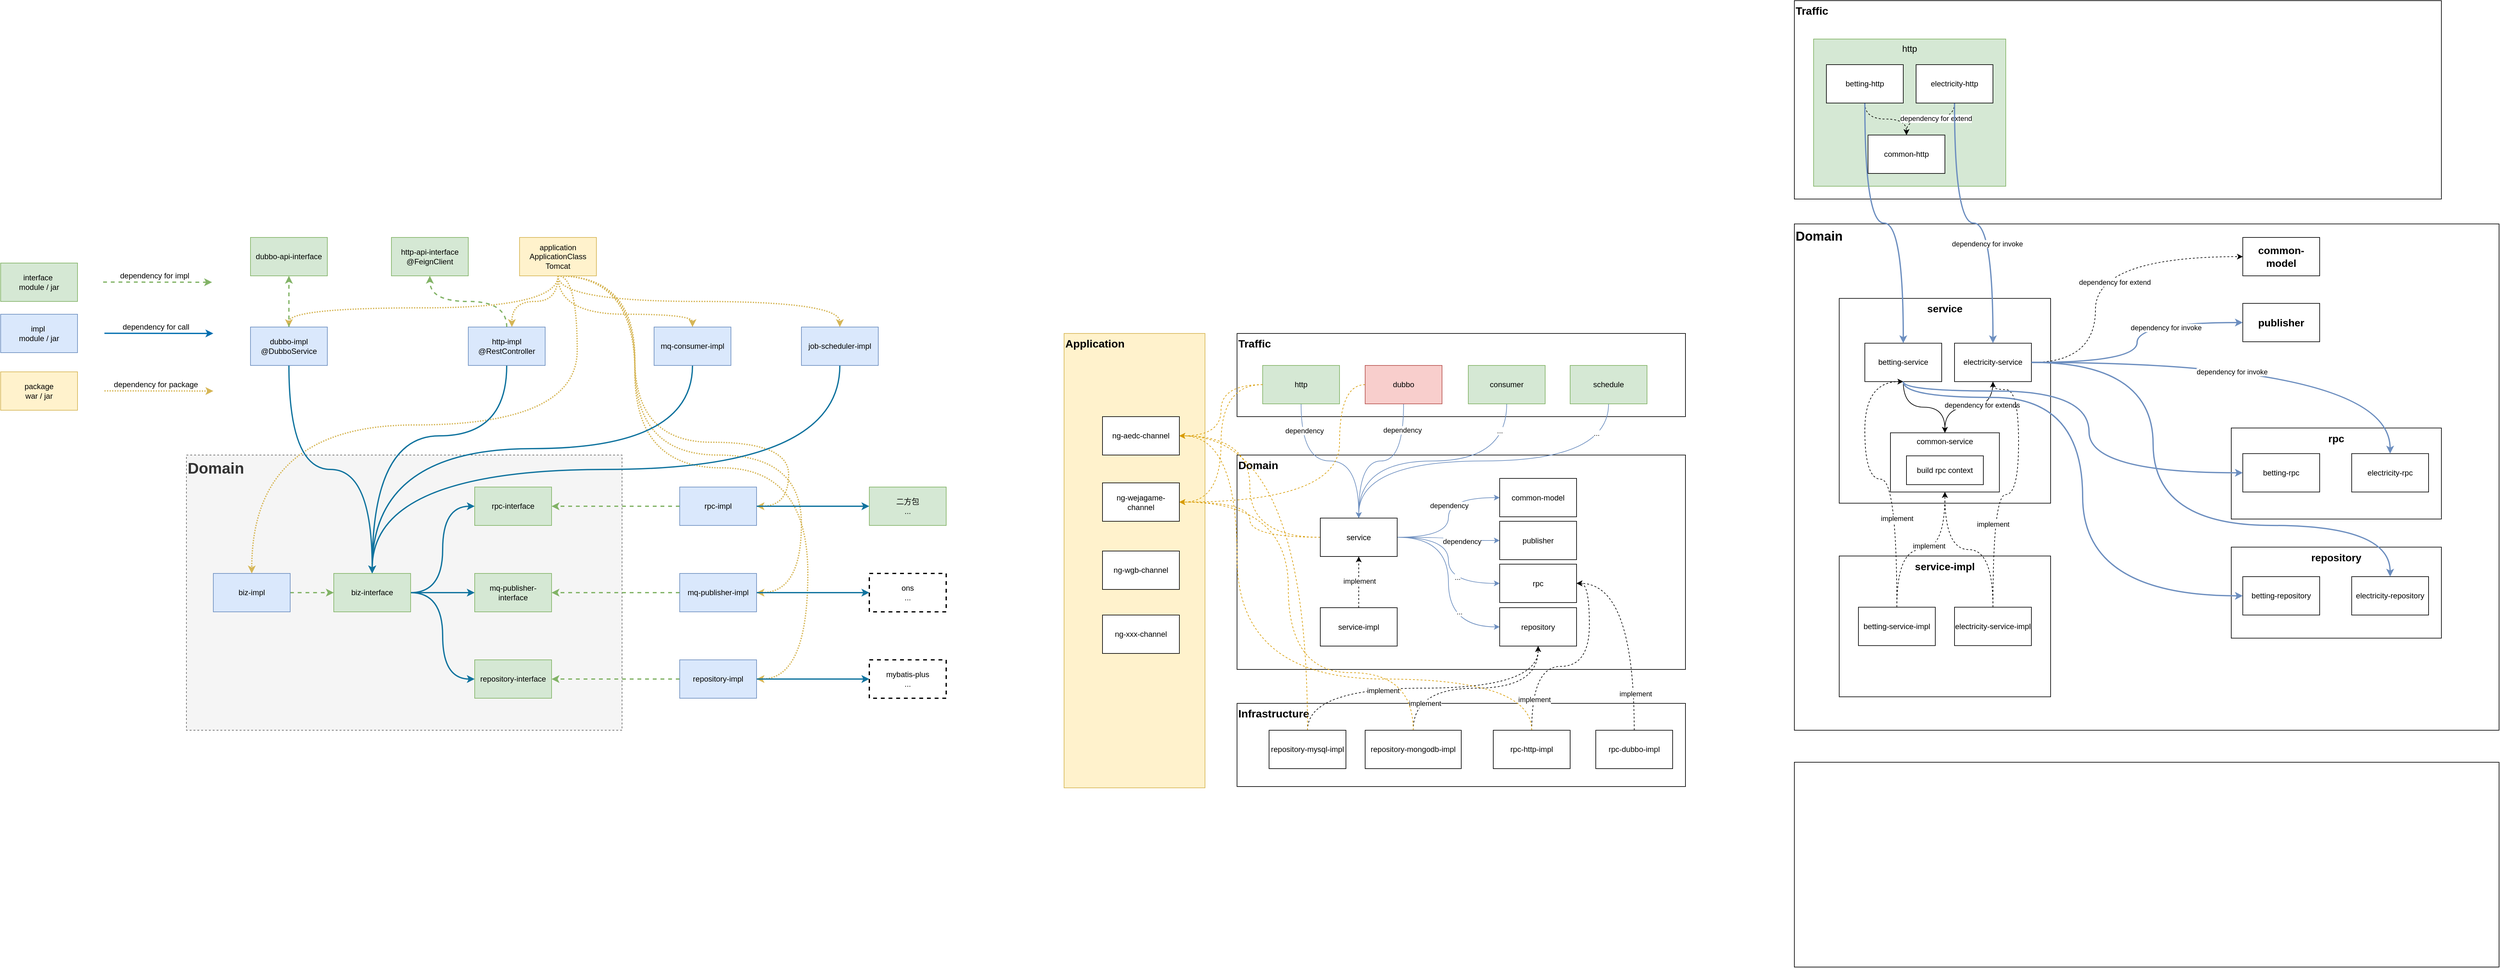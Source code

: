 <mxfile version="21.6.9" type="github">
  <diagram id="y8nd4SXiOJbdPAyT8sHm" name="第 1 页">
    <mxGraphModel dx="1306" dy="1999" grid="1" gridSize="10" guides="1" tooltips="1" connect="1" arrows="1" fold="1" page="1" pageScale="1" pageWidth="827" pageHeight="1169" math="0" shadow="0">
      <root>
        <mxCell id="0" />
        <mxCell id="1" parent="0" />
        <mxCell id="ba_UE_2rI5_hPQJ9xum3-1" value="Domain" style="rounded=0;whiteSpace=wrap;html=1;fontStyle=1;align=left;verticalAlign=top;fontSize=20;" vertex="1" parent="1">
          <mxGeometry x="2870" y="188.88" width="1100" height="791.12" as="geometry" />
        </mxCell>
        <mxCell id="dGnXht2ajbpUMMOawQ0t-34" value="Application" style="rounded=0;whiteSpace=wrap;html=1;fontSize=17;fontStyle=1;align=left;verticalAlign=top;fillColor=#fff2cc;strokeColor=#d6b656;" parent="1" vertex="1">
          <mxGeometry x="1730" y="360" width="220" height="710" as="geometry" />
        </mxCell>
        <mxCell id="68mi13O_anb0eEHPfkuq-36" value="Domain" style="rounded=0;whiteSpace=wrap;html=1;fillColor=#f5f5f5;fontColor=#333333;strokeColor=#666666;verticalAlign=top;align=left;fontStyle=1;fontSize=24;dashed=1;" parent="1" vertex="1">
          <mxGeometry x="360" y="550" width="680" height="430" as="geometry" />
        </mxCell>
        <mxCell id="68mi13O_anb0eEHPfkuq-4" style="edgeStyle=orthogonalEdgeStyle;rounded=0;orthogonalLoop=1;jettySize=auto;html=1;entryX=0.5;entryY=0;entryDx=0;entryDy=0;exitX=0.5;exitY=1;exitDx=0;exitDy=0;curved=1;fillColor=#fff2cc;strokeColor=#d6b656;strokeWidth=2;dashed=1;dashPattern=1 1;" parent="1" source="68mi13O_anb0eEHPfkuq-1" target="68mi13O_anb0eEHPfkuq-2" edge="1">
          <mxGeometry relative="1" as="geometry">
            <Array as="points">
              <mxPoint x="940" y="320" />
              <mxPoint x="520" y="320" />
            </Array>
          </mxGeometry>
        </mxCell>
        <mxCell id="68mi13O_anb0eEHPfkuq-5" style="rounded=0;orthogonalLoop=1;jettySize=auto;html=1;entryX=0.567;entryY=0;entryDx=0;entryDy=0;entryPerimeter=0;exitX=0.5;exitY=1;exitDx=0;exitDy=0;edgeStyle=orthogonalEdgeStyle;curved=1;fillColor=#fff2cc;strokeColor=#d6b656;strokeWidth=2;dashed=1;dashPattern=1 1;" parent="1" source="68mi13O_anb0eEHPfkuq-1" target="68mi13O_anb0eEHPfkuq-3" edge="1">
          <mxGeometry relative="1" as="geometry" />
        </mxCell>
        <mxCell id="68mi13O_anb0eEHPfkuq-10" style="rounded=0;orthogonalLoop=1;jettySize=auto;html=1;exitX=0.5;exitY=1;exitDx=0;exitDy=0;entryX=0.5;entryY=0;entryDx=0;entryDy=0;fillColor=#fff2cc;strokeColor=#d6b656;strokeWidth=2;dashed=1;dashPattern=1 1;edgeStyle=orthogonalEdgeStyle;curved=1;" parent="1" source="68mi13O_anb0eEHPfkuq-1" target="68mi13O_anb0eEHPfkuq-9" edge="1">
          <mxGeometry relative="1" as="geometry">
            <Array as="points">
              <mxPoint x="970" y="270" />
              <mxPoint x="970" y="503" />
              <mxPoint x="462" y="503" />
            </Array>
          </mxGeometry>
        </mxCell>
        <mxCell id="68mi13O_anb0eEHPfkuq-42" style="rounded=0;orthogonalLoop=1;jettySize=auto;html=1;fontSize=12;exitX=0.5;exitY=1;exitDx=0;exitDy=0;entryX=0.5;entryY=0;entryDx=0;entryDy=0;edgeStyle=orthogonalEdgeStyle;curved=1;fillColor=#fff2cc;strokeColor=#d6b656;strokeWidth=2;dashed=1;dashPattern=1 1;" parent="1" source="68mi13O_anb0eEHPfkuq-1" target="68mi13O_anb0eEHPfkuq-41" edge="1">
          <mxGeometry relative="1" as="geometry">
            <mxPoint x="1200" y="300" as="targetPoint" />
            <Array as="points">
              <mxPoint x="940" y="330" />
              <mxPoint x="1150" y="330" />
            </Array>
          </mxGeometry>
        </mxCell>
        <mxCell id="68mi13O_anb0eEHPfkuq-44" style="edgeStyle=orthogonalEdgeStyle;curved=1;rounded=0;orthogonalLoop=1;jettySize=auto;html=1;entryX=1;entryY=0.5;entryDx=0;entryDy=0;fontSize=12;exitX=0.5;exitY=1;exitDx=0;exitDy=0;fillColor=#fff2cc;strokeColor=#d6b656;strokeWidth=2;dashed=1;dashPattern=1 1;" parent="1" source="68mi13O_anb0eEHPfkuq-1" target="68mi13O_anb0eEHPfkuq-27" edge="1">
          <mxGeometry relative="1" as="geometry">
            <Array as="points">
              <mxPoint x="1060" y="530" />
              <mxPoint x="1300" y="530" />
              <mxPoint x="1300" y="630" />
            </Array>
          </mxGeometry>
        </mxCell>
        <mxCell id="68mi13O_anb0eEHPfkuq-45" style="edgeStyle=orthogonalEdgeStyle;curved=1;rounded=0;orthogonalLoop=1;jettySize=auto;html=1;entryX=1;entryY=0.5;entryDx=0;entryDy=0;fontSize=12;exitX=0.5;exitY=1;exitDx=0;exitDy=0;fillColor=#fff2cc;strokeColor=#d6b656;strokeWidth=2;dashed=1;dashPattern=1 1;" parent="1" source="68mi13O_anb0eEHPfkuq-1" target="68mi13O_anb0eEHPfkuq-28" edge="1">
          <mxGeometry relative="1" as="geometry">
            <Array as="points">
              <mxPoint x="1060" y="550" />
              <mxPoint x="1320" y="550" />
              <mxPoint x="1320" y="765" />
            </Array>
          </mxGeometry>
        </mxCell>
        <mxCell id="68mi13O_anb0eEHPfkuq-46" style="edgeStyle=orthogonalEdgeStyle;curved=1;rounded=0;orthogonalLoop=1;jettySize=auto;html=1;entryX=1;entryY=0.5;entryDx=0;entryDy=0;fontSize=12;exitX=0.5;exitY=1;exitDx=0;exitDy=0;fillColor=#fff2cc;strokeColor=#d6b656;strokeWidth=2;dashed=1;dashPattern=1 1;" parent="1" source="68mi13O_anb0eEHPfkuq-1" target="68mi13O_anb0eEHPfkuq-29" edge="1">
          <mxGeometry relative="1" as="geometry">
            <Array as="points">
              <mxPoint x="1060" y="570" />
              <mxPoint x="1330" y="570" />
              <mxPoint x="1330" y="900" />
            </Array>
          </mxGeometry>
        </mxCell>
        <mxCell id="68mi13O_anb0eEHPfkuq-74" style="edgeStyle=orthogonalEdgeStyle;curved=1;rounded=0;orthogonalLoop=1;jettySize=auto;html=1;entryX=0.5;entryY=0;entryDx=0;entryDy=0;strokeWidth=2;fontSize=12;exitX=0.5;exitY=1;exitDx=0;exitDy=0;fillColor=#fff2cc;strokeColor=#d6b656;dashed=1;dashPattern=1 1;" parent="1" source="68mi13O_anb0eEHPfkuq-1" target="68mi13O_anb0eEHPfkuq-61" edge="1">
          <mxGeometry relative="1" as="geometry" />
        </mxCell>
        <mxCell id="68mi13O_anb0eEHPfkuq-1" value="application&lt;br&gt;ApplicationClass&lt;br&gt;Tomcat" style="rounded=0;whiteSpace=wrap;html=1;fillColor=#fff2cc;strokeColor=#d6b656;" parent="1" vertex="1">
          <mxGeometry x="880" y="210" width="120" height="60" as="geometry" />
        </mxCell>
        <mxCell id="68mi13O_anb0eEHPfkuq-12" style="rounded=0;orthogonalLoop=1;jettySize=auto;html=1;entryX=0.5;entryY=0;entryDx=0;entryDy=0;exitX=0.5;exitY=1;exitDx=0;exitDy=0;strokeWidth=2;fillColor=#b1ddf0;strokeColor=#10739e;edgeStyle=orthogonalEdgeStyle;curved=1;" parent="1" source="68mi13O_anb0eEHPfkuq-2" target="68mi13O_anb0eEHPfkuq-8" edge="1">
          <mxGeometry relative="1" as="geometry" />
        </mxCell>
        <mxCell id="68mi13O_anb0eEHPfkuq-37" style="edgeStyle=orthogonalEdgeStyle;rounded=0;orthogonalLoop=1;jettySize=auto;html=1;entryX=0.5;entryY=1;entryDx=0;entryDy=0;fontSize=24;dashed=1;fillColor=#d5e8d4;strokeColor=#82b366;strokeWidth=2;curved=1;" parent="1" source="68mi13O_anb0eEHPfkuq-2" target="68mi13O_anb0eEHPfkuq-16" edge="1">
          <mxGeometry relative="1" as="geometry" />
        </mxCell>
        <mxCell id="68mi13O_anb0eEHPfkuq-2" value="dubbo-impl&lt;br&gt;@DubboService" style="rounded=0;whiteSpace=wrap;html=1;fillColor=#dae8fc;strokeColor=#6c8ebf;" parent="1" vertex="1">
          <mxGeometry x="460" y="350" width="120" height="60" as="geometry" />
        </mxCell>
        <mxCell id="68mi13O_anb0eEHPfkuq-13" style="rounded=0;orthogonalLoop=1;jettySize=auto;html=1;entryX=0.5;entryY=0;entryDx=0;entryDy=0;exitX=0.5;exitY=1;exitDx=0;exitDy=0;strokeWidth=2;fillColor=#b1ddf0;strokeColor=#10739e;edgeStyle=orthogonalEdgeStyle;curved=1;" parent="1" source="68mi13O_anb0eEHPfkuq-3" target="68mi13O_anb0eEHPfkuq-8" edge="1">
          <mxGeometry relative="1" as="geometry">
            <Array as="points">
              <mxPoint x="860" y="520" />
              <mxPoint x="650" y="520" />
            </Array>
          </mxGeometry>
        </mxCell>
        <mxCell id="68mi13O_anb0eEHPfkuq-39" style="edgeStyle=orthogonalEdgeStyle;rounded=0;orthogonalLoop=1;jettySize=auto;html=1;entryX=0.5;entryY=1;entryDx=0;entryDy=0;fontSize=12;dashed=1;fillColor=#d5e8d4;strokeColor=#82b366;strokeWidth=2;curved=1;" parent="1" source="68mi13O_anb0eEHPfkuq-3" target="68mi13O_anb0eEHPfkuq-17" edge="1">
          <mxGeometry relative="1" as="geometry" />
        </mxCell>
        <mxCell id="68mi13O_anb0eEHPfkuq-3" value="http-impl&lt;br&gt;@RestController" style="rounded=0;whiteSpace=wrap;html=1;fillColor=#dae8fc;strokeColor=#6c8ebf;" parent="1" vertex="1">
          <mxGeometry x="800" y="350" width="120" height="60" as="geometry" />
        </mxCell>
        <mxCell id="68mi13O_anb0eEHPfkuq-24" style="edgeStyle=orthogonalEdgeStyle;rounded=0;orthogonalLoop=1;jettySize=auto;html=1;entryX=0;entryY=0.5;entryDx=0;entryDy=0;curved=1;strokeWidth=2;fillColor=#b1ddf0;strokeColor=#10739e;" parent="1" source="68mi13O_anb0eEHPfkuq-8" target="68mi13O_anb0eEHPfkuq-21" edge="1">
          <mxGeometry relative="1" as="geometry" />
        </mxCell>
        <mxCell id="68mi13O_anb0eEHPfkuq-25" style="edgeStyle=orthogonalEdgeStyle;rounded=0;orthogonalLoop=1;jettySize=auto;html=1;entryX=0;entryY=0.5;entryDx=0;entryDy=0;strokeWidth=2;fillColor=#b1ddf0;strokeColor=#10739e;" parent="1" source="68mi13O_anb0eEHPfkuq-8" target="68mi13O_anb0eEHPfkuq-22" edge="1">
          <mxGeometry relative="1" as="geometry" />
        </mxCell>
        <mxCell id="68mi13O_anb0eEHPfkuq-26" style="edgeStyle=orthogonalEdgeStyle;rounded=0;orthogonalLoop=1;jettySize=auto;html=1;entryX=0;entryY=0.5;entryDx=0;entryDy=0;curved=1;exitX=1;exitY=0.5;exitDx=0;exitDy=0;strokeWidth=2;fillColor=#b1ddf0;strokeColor=#10739e;" parent="1" source="68mi13O_anb0eEHPfkuq-8" target="68mi13O_anb0eEHPfkuq-23" edge="1">
          <mxGeometry relative="1" as="geometry" />
        </mxCell>
        <mxCell id="68mi13O_anb0eEHPfkuq-8" value="biz-interface&lt;br&gt;" style="rounded=0;whiteSpace=wrap;html=1;fillColor=#d5e8d4;strokeColor=#82b366;" parent="1" vertex="1">
          <mxGeometry x="590" y="735" width="120" height="60" as="geometry" />
        </mxCell>
        <mxCell id="68mi13O_anb0eEHPfkuq-19" style="rounded=0;orthogonalLoop=1;jettySize=auto;html=1;entryX=0;entryY=0.5;entryDx=0;entryDy=0;exitX=1;exitY=0.5;exitDx=0;exitDy=0;edgeStyle=orthogonalEdgeStyle;curved=1;dashed=1;fillColor=#d5e8d4;strokeColor=#82b366;strokeWidth=2;" parent="1" source="68mi13O_anb0eEHPfkuq-9" target="68mi13O_anb0eEHPfkuq-8" edge="1">
          <mxGeometry relative="1" as="geometry" />
        </mxCell>
        <mxCell id="68mi13O_anb0eEHPfkuq-9" value="biz-impl" style="rounded=0;whiteSpace=wrap;html=1;fillColor=#dae8fc;strokeColor=#6c8ebf;" parent="1" vertex="1">
          <mxGeometry x="402" y="735" width="120" height="60" as="geometry" />
        </mxCell>
        <mxCell id="68mi13O_anb0eEHPfkuq-16" value="dubbo-api-interface" style="rounded=0;whiteSpace=wrap;html=1;fillColor=#d5e8d4;strokeColor=#82b366;" parent="1" vertex="1">
          <mxGeometry x="460" y="210" width="120" height="60" as="geometry" />
        </mxCell>
        <mxCell id="68mi13O_anb0eEHPfkuq-17" value="http-api-interface&lt;br&gt;@FeignClient" style="rounded=0;whiteSpace=wrap;html=1;fillColor=#d5e8d4;strokeColor=#82b366;" parent="1" vertex="1">
          <mxGeometry x="680" y="210" width="120" height="60" as="geometry" />
        </mxCell>
        <mxCell id="68mi13O_anb0eEHPfkuq-21" value="rpc-interface" style="rounded=0;whiteSpace=wrap;html=1;fillColor=#d5e8d4;strokeColor=#82b366;" parent="1" vertex="1">
          <mxGeometry x="810" y="600" width="120" height="60" as="geometry" />
        </mxCell>
        <mxCell id="68mi13O_anb0eEHPfkuq-22" value="mq-publisher-interface" style="rounded=0;whiteSpace=wrap;html=1;fillColor=#d5e8d4;strokeColor=#82b366;" parent="1" vertex="1">
          <mxGeometry x="810" y="735" width="120" height="60" as="geometry" />
        </mxCell>
        <mxCell id="68mi13O_anb0eEHPfkuq-23" value="repository-interface" style="rounded=0;whiteSpace=wrap;html=1;fillColor=#d5e8d4;strokeColor=#82b366;" parent="1" vertex="1">
          <mxGeometry x="810" y="870" width="120" height="60" as="geometry" />
        </mxCell>
        <mxCell id="68mi13O_anb0eEHPfkuq-30" style="edgeStyle=orthogonalEdgeStyle;rounded=0;orthogonalLoop=1;jettySize=auto;html=1;entryX=1;entryY=0.5;entryDx=0;entryDy=0;dashed=1;fillColor=#d5e8d4;strokeColor=#82b366;strokeWidth=2;" parent="1" source="68mi13O_anb0eEHPfkuq-27" target="68mi13O_anb0eEHPfkuq-21" edge="1">
          <mxGeometry relative="1" as="geometry" />
        </mxCell>
        <mxCell id="68mi13O_anb0eEHPfkuq-53" style="edgeStyle=orthogonalEdgeStyle;curved=1;rounded=0;orthogonalLoop=1;jettySize=auto;html=1;entryX=0;entryY=0.5;entryDx=0;entryDy=0;fontSize=12;strokeWidth=2;fillColor=#b1ddf0;strokeColor=#10739e;" parent="1" source="68mi13O_anb0eEHPfkuq-27" target="68mi13O_anb0eEHPfkuq-50" edge="1">
          <mxGeometry relative="1" as="geometry" />
        </mxCell>
        <mxCell id="68mi13O_anb0eEHPfkuq-27" value="rpc-impl" style="rounded=0;whiteSpace=wrap;html=1;fillColor=#dae8fc;strokeColor=#6c8ebf;" parent="1" vertex="1">
          <mxGeometry x="1130" y="600" width="120" height="60" as="geometry" />
        </mxCell>
        <mxCell id="68mi13O_anb0eEHPfkuq-32" style="edgeStyle=orthogonalEdgeStyle;rounded=0;orthogonalLoop=1;jettySize=auto;html=1;entryX=1;entryY=0.5;entryDx=0;entryDy=0;dashed=1;fillColor=#d5e8d4;strokeColor=#82b366;strokeWidth=2;" parent="1" source="68mi13O_anb0eEHPfkuq-28" target="68mi13O_anb0eEHPfkuq-22" edge="1">
          <mxGeometry relative="1" as="geometry" />
        </mxCell>
        <mxCell id="68mi13O_anb0eEHPfkuq-55" style="edgeStyle=orthogonalEdgeStyle;curved=1;rounded=0;orthogonalLoop=1;jettySize=auto;html=1;entryX=0;entryY=0.5;entryDx=0;entryDy=0;fontSize=12;strokeWidth=2;fillColor=#b1ddf0;strokeColor=#10739e;" parent="1" source="68mi13O_anb0eEHPfkuq-28" target="68mi13O_anb0eEHPfkuq-51" edge="1">
          <mxGeometry relative="1" as="geometry" />
        </mxCell>
        <mxCell id="68mi13O_anb0eEHPfkuq-28" value="mq-publisher-impl" style="rounded=0;whiteSpace=wrap;html=1;fillColor=#dae8fc;strokeColor=#6c8ebf;" parent="1" vertex="1">
          <mxGeometry x="1130" y="735" width="120" height="60" as="geometry" />
        </mxCell>
        <mxCell id="68mi13O_anb0eEHPfkuq-34" style="edgeStyle=orthogonalEdgeStyle;rounded=0;orthogonalLoop=1;jettySize=auto;html=1;entryX=1;entryY=0.5;entryDx=0;entryDy=0;dashed=1;fillColor=#d5e8d4;strokeColor=#82b366;strokeWidth=2;" parent="1" source="68mi13O_anb0eEHPfkuq-29" target="68mi13O_anb0eEHPfkuq-23" edge="1">
          <mxGeometry relative="1" as="geometry" />
        </mxCell>
        <mxCell id="68mi13O_anb0eEHPfkuq-75" style="edgeStyle=orthogonalEdgeStyle;curved=1;rounded=0;orthogonalLoop=1;jettySize=auto;html=1;entryX=0;entryY=0.5;entryDx=0;entryDy=0;strokeWidth=2;fontSize=12;fillColor=#b1ddf0;strokeColor=#10739e;" parent="1" source="68mi13O_anb0eEHPfkuq-29" target="68mi13O_anb0eEHPfkuq-52" edge="1">
          <mxGeometry relative="1" as="geometry" />
        </mxCell>
        <mxCell id="68mi13O_anb0eEHPfkuq-29" value="repository-impl" style="rounded=0;whiteSpace=wrap;html=1;fillColor=#dae8fc;strokeColor=#6c8ebf;" parent="1" vertex="1">
          <mxGeometry x="1130" y="870" width="120" height="60" as="geometry" />
        </mxCell>
        <mxCell id="68mi13O_anb0eEHPfkuq-63" style="rounded=0;orthogonalLoop=1;jettySize=auto;html=1;entryX=0.5;entryY=0;entryDx=0;entryDy=0;fontSize=12;exitX=0.5;exitY=1;exitDx=0;exitDy=0;strokeWidth=2;fillColor=#b1ddf0;strokeColor=#10739e;edgeStyle=orthogonalEdgeStyle;curved=1;" parent="1" source="68mi13O_anb0eEHPfkuq-41" target="68mi13O_anb0eEHPfkuq-8" edge="1">
          <mxGeometry relative="1" as="geometry">
            <mxPoint x="1270" y="430" as="sourcePoint" />
            <Array as="points">
              <mxPoint x="1150" y="540" />
              <mxPoint x="650" y="540" />
            </Array>
          </mxGeometry>
        </mxCell>
        <mxCell id="68mi13O_anb0eEHPfkuq-41" value="mq-consumer-impl" style="rounded=0;whiteSpace=wrap;html=1;fontSize=12;fillColor=#dae8fc;strokeColor=#6c8ebf;" parent="1" vertex="1">
          <mxGeometry x="1090" y="350" width="120" height="60" as="geometry" />
        </mxCell>
        <mxCell id="68mi13O_anb0eEHPfkuq-50" value="二方包&lt;br&gt;..." style="rounded=0;whiteSpace=wrap;html=1;fontSize=12;fillColor=#d5e8d4;strokeColor=#82b366;" parent="1" vertex="1">
          <mxGeometry x="1426" y="600" width="120" height="60" as="geometry" />
        </mxCell>
        <mxCell id="68mi13O_anb0eEHPfkuq-51" value="ons&lt;br&gt;..." style="rounded=0;whiteSpace=wrap;html=1;fontSize=12;strokeColor=#000000;dashed=1;strokeWidth=2;" parent="1" vertex="1">
          <mxGeometry x="1426" y="735" width="120" height="60" as="geometry" />
        </mxCell>
        <mxCell id="68mi13O_anb0eEHPfkuq-52" value="mybatis-plus&lt;br&gt;..." style="rounded=0;whiteSpace=wrap;html=1;fontSize=12;dashed=1;strokeColor=#000000;strokeWidth=2;" parent="1" vertex="1">
          <mxGeometry x="1426" y="870" width="120" height="60" as="geometry" />
        </mxCell>
        <mxCell id="68mi13O_anb0eEHPfkuq-58" value="interface&amp;nbsp;&lt;br&gt;module / jar" style="rounded=0;whiteSpace=wrap;html=1;fontSize=12;fillColor=#d5e8d4;strokeColor=#82b366;" parent="1" vertex="1">
          <mxGeometry x="70" y="250" width="120" height="60" as="geometry" />
        </mxCell>
        <mxCell id="68mi13O_anb0eEHPfkuq-59" value="impl&amp;nbsp;&lt;br&gt;module / jar" style="rounded=0;whiteSpace=wrap;html=1;fontSize=12;fillColor=#dae8fc;strokeColor=#6c8ebf;" parent="1" vertex="1">
          <mxGeometry x="70" y="330" width="120" height="60" as="geometry" />
        </mxCell>
        <mxCell id="68mi13O_anb0eEHPfkuq-62" style="rounded=0;orthogonalLoop=1;jettySize=auto;html=1;fontSize=12;exitX=0.5;exitY=1;exitDx=0;exitDy=0;entryX=0.5;entryY=0;entryDx=0;entryDy=0;edgeStyle=orthogonalEdgeStyle;curved=1;strokeWidth=2;fillColor=#b1ddf0;strokeColor=#10739e;" parent="1" source="68mi13O_anb0eEHPfkuq-61" target="68mi13O_anb0eEHPfkuq-8" edge="1">
          <mxGeometry relative="1" as="geometry">
            <mxPoint x="650" y="730" as="targetPoint" />
          </mxGeometry>
        </mxCell>
        <mxCell id="68mi13O_anb0eEHPfkuq-61" value="job-scheduler-impl" style="rounded=0;whiteSpace=wrap;html=1;fontSize=12;fillColor=#dae8fc;strokeColor=#6c8ebf;" parent="1" vertex="1">
          <mxGeometry x="1320" y="350" width="120" height="60" as="geometry" />
        </mxCell>
        <mxCell id="68mi13O_anb0eEHPfkuq-76" value="package&lt;br&gt;war / jar" style="rounded=0;whiteSpace=wrap;html=1;fillColor=#fff2cc;strokeColor=#d6b656;" parent="1" vertex="1">
          <mxGeometry x="70" y="420" width="120" height="60" as="geometry" />
        </mxCell>
        <mxCell id="68mi13O_anb0eEHPfkuq-81" value="" style="endArrow=classic;html=1;rounded=0;dashed=1;strokeWidth=2;fontSize=17;fillColor=#d5e8d4;strokeColor=#82b366;" parent="1" edge="1">
          <mxGeometry width="50" height="50" relative="1" as="geometry">
            <mxPoint x="230" y="279.71" as="sourcePoint" />
            <mxPoint x="400" y="280" as="targetPoint" />
          </mxGeometry>
        </mxCell>
        <mxCell id="68mi13O_anb0eEHPfkuq-82" value="dependency for impl" style="edgeLabel;html=1;align=center;verticalAlign=middle;resizable=0;points=[];fontSize=12;" parent="68mi13O_anb0eEHPfkuq-81" vertex="1" connectable="0">
          <mxGeometry x="0.319" y="2" relative="1" as="geometry">
            <mxPoint x="-32" y="-8" as="offset" />
          </mxGeometry>
        </mxCell>
        <mxCell id="68mi13O_anb0eEHPfkuq-83" value="" style="endArrow=classic;html=1;rounded=0;strokeWidth=2;fontSize=17;fillColor=#1ba1e2;strokeColor=#006EAF;" parent="1" edge="1">
          <mxGeometry width="50" height="50" relative="1" as="geometry">
            <mxPoint x="232" y="359.71" as="sourcePoint" />
            <mxPoint x="402" y="360" as="targetPoint" />
          </mxGeometry>
        </mxCell>
        <mxCell id="68mi13O_anb0eEHPfkuq-84" value="dependency for call" style="edgeLabel;html=1;align=center;verticalAlign=middle;resizable=0;points=[];fontSize=12;" parent="68mi13O_anb0eEHPfkuq-83" vertex="1" connectable="0">
          <mxGeometry x="0.319" y="2" relative="1" as="geometry">
            <mxPoint x="-32" y="-8" as="offset" />
          </mxGeometry>
        </mxCell>
        <mxCell id="68mi13O_anb0eEHPfkuq-85" value="" style="endArrow=classic;html=1;rounded=0;dashed=1;dashPattern=1 1;strokeWidth=2;fontSize=17;fillColor=#fff2cc;strokeColor=#d6b656;" parent="1" edge="1">
          <mxGeometry width="50" height="50" relative="1" as="geometry">
            <mxPoint x="232" y="449.71" as="sourcePoint" />
            <mxPoint x="402" y="450" as="targetPoint" />
          </mxGeometry>
        </mxCell>
        <mxCell id="68mi13O_anb0eEHPfkuq-86" value="dependency for package" style="edgeLabel;html=1;align=center;verticalAlign=middle;resizable=0;points=[];fontSize=12;" parent="68mi13O_anb0eEHPfkuq-85" vertex="1" connectable="0">
          <mxGeometry x="0.319" y="2" relative="1" as="geometry">
            <mxPoint x="-32" y="-8" as="offset" />
          </mxGeometry>
        </mxCell>
        <mxCell id="xN2glCM1e-zBbZoXEVBO-1" value="Traffic" style="rounded=0;whiteSpace=wrap;html=1;verticalAlign=top;align=left;fontStyle=1;fontSize=17;" parent="1" vertex="1">
          <mxGeometry x="2000" y="360" width="700" height="130" as="geometry" />
        </mxCell>
        <mxCell id="xN2glCM1e-zBbZoXEVBO-2" value="Domain" style="rounded=0;whiteSpace=wrap;html=1;fontStyle=1;fontSize=17;verticalAlign=top;align=left;" parent="1" vertex="1">
          <mxGeometry x="2000" y="550" width="700" height="335" as="geometry" />
        </mxCell>
        <mxCell id="xN2glCM1e-zBbZoXEVBO-3" value="Infrastructure" style="rounded=0;whiteSpace=wrap;html=1;fontStyle=1;verticalAlign=top;align=left;fontSize=17;" parent="1" vertex="1">
          <mxGeometry x="2000" y="938" width="700" height="130" as="geometry" />
        </mxCell>
        <mxCell id="dGnXht2ajbpUMMOawQ0t-17" style="edgeStyle=orthogonalEdgeStyle;rounded=0;orthogonalLoop=1;jettySize=auto;html=1;entryX=0.5;entryY=0;entryDx=0;entryDy=0;curved=1;fillColor=#dae8fc;strokeColor=#6c8ebf;" parent="1" source="xN2glCM1e-zBbZoXEVBO-4" target="xN2glCM1e-zBbZoXEVBO-8" edge="1">
          <mxGeometry relative="1" as="geometry" />
        </mxCell>
        <mxCell id="dGnXht2ajbpUMMOawQ0t-24" value="dependency" style="edgeLabel;html=1;align=center;verticalAlign=middle;resizable=0;points=[];" parent="dGnXht2ajbpUMMOawQ0t-17" vertex="1" connectable="0">
          <mxGeometry x="-0.687" y="5" relative="1" as="geometry">
            <mxPoint as="offset" />
          </mxGeometry>
        </mxCell>
        <mxCell id="dGnXht2ajbpUMMOawQ0t-44" style="edgeStyle=orthogonalEdgeStyle;rounded=0;orthogonalLoop=1;jettySize=auto;html=1;entryX=1;entryY=0.5;entryDx=0;entryDy=0;exitX=0;exitY=0.5;exitDx=0;exitDy=0;curved=1;dashed=1;fillColor=#ffe6cc;strokeColor=#d79b00;" parent="1" source="xN2glCM1e-zBbZoXEVBO-4" target="dGnXht2ajbpUMMOawQ0t-36" edge="1">
          <mxGeometry relative="1" as="geometry" />
        </mxCell>
        <mxCell id="xN2glCM1e-zBbZoXEVBO-4" value="http" style="rounded=0;whiteSpace=wrap;html=1;fillColor=#d5e8d4;strokeColor=#82b366;" parent="1" vertex="1">
          <mxGeometry x="2040" y="410" width="120" height="60" as="geometry" />
        </mxCell>
        <mxCell id="dGnXht2ajbpUMMOawQ0t-18" style="edgeStyle=orthogonalEdgeStyle;rounded=0;orthogonalLoop=1;jettySize=auto;html=1;entryX=0.5;entryY=0;entryDx=0;entryDy=0;curved=1;fillColor=#dae8fc;strokeColor=#6c8ebf;" parent="1" source="xN2glCM1e-zBbZoXEVBO-5" target="xN2glCM1e-zBbZoXEVBO-8" edge="1">
          <mxGeometry relative="1" as="geometry" />
        </mxCell>
        <mxCell id="dGnXht2ajbpUMMOawQ0t-25" value="dependency" style="edgeLabel;html=1;align=center;verticalAlign=middle;resizable=0;points=[];" parent="dGnXht2ajbpUMMOawQ0t-18" vertex="1" connectable="0">
          <mxGeometry x="-0.67" y="-2" relative="1" as="geometry">
            <mxPoint as="offset" />
          </mxGeometry>
        </mxCell>
        <mxCell id="dGnXht2ajbpUMMOawQ0t-45" style="edgeStyle=orthogonalEdgeStyle;rounded=0;orthogonalLoop=1;jettySize=auto;html=1;entryX=1;entryY=0.5;entryDx=0;entryDy=0;exitX=0;exitY=0.5;exitDx=0;exitDy=0;dashed=1;fillColor=#ffe6cc;strokeColor=#d79b00;curved=1;" parent="1" source="xN2glCM1e-zBbZoXEVBO-5" target="dGnXht2ajbpUMMOawQ0t-36" edge="1">
          <mxGeometry relative="1" as="geometry">
            <Array as="points">
              <mxPoint x="2160" y="440" />
              <mxPoint x="2160" y="624" />
            </Array>
          </mxGeometry>
        </mxCell>
        <mxCell id="xN2glCM1e-zBbZoXEVBO-5" value="dubbo" style="rounded=0;whiteSpace=wrap;html=1;fillColor=#f8cecc;strokeColor=#b85450;" parent="1" vertex="1">
          <mxGeometry x="2200" y="410" width="120" height="60" as="geometry" />
        </mxCell>
        <mxCell id="dGnXht2ajbpUMMOawQ0t-19" style="edgeStyle=orthogonalEdgeStyle;rounded=0;orthogonalLoop=1;jettySize=auto;html=1;entryX=0.5;entryY=0;entryDx=0;entryDy=0;exitX=0.5;exitY=1;exitDx=0;exitDy=0;curved=1;fillColor=#dae8fc;strokeColor=#6c8ebf;" parent="1" source="xN2glCM1e-zBbZoXEVBO-6" target="xN2glCM1e-zBbZoXEVBO-8" edge="1">
          <mxGeometry relative="1" as="geometry" />
        </mxCell>
        <mxCell id="dGnXht2ajbpUMMOawQ0t-26" value="..." style="edgeLabel;html=1;align=center;verticalAlign=middle;resizable=0;points=[];" parent="dGnXht2ajbpUMMOawQ0t-19" vertex="1" connectable="0">
          <mxGeometry x="-0.809" y="-7" relative="1" as="geometry">
            <mxPoint x="-4" y="3" as="offset" />
          </mxGeometry>
        </mxCell>
        <mxCell id="xN2glCM1e-zBbZoXEVBO-6" value="consumer" style="rounded=0;whiteSpace=wrap;html=1;fillColor=#d5e8d4;strokeColor=#82b366;" parent="1" vertex="1">
          <mxGeometry x="2361" y="410" width="120" height="60" as="geometry" />
        </mxCell>
        <mxCell id="dGnXht2ajbpUMMOawQ0t-20" style="edgeStyle=orthogonalEdgeStyle;rounded=0;orthogonalLoop=1;jettySize=auto;html=1;entryX=0.5;entryY=0;entryDx=0;entryDy=0;exitX=0.5;exitY=1;exitDx=0;exitDy=0;curved=1;fillColor=#dae8fc;strokeColor=#6c8ebf;" parent="1" source="xN2glCM1e-zBbZoXEVBO-7" target="xN2glCM1e-zBbZoXEVBO-8" edge="1">
          <mxGeometry relative="1" as="geometry" />
        </mxCell>
        <mxCell id="dGnXht2ajbpUMMOawQ0t-27" value="..." style="edgeLabel;html=1;align=center;verticalAlign=middle;resizable=0;points=[];" parent="dGnXht2ajbpUMMOawQ0t-20" vertex="1" connectable="0">
          <mxGeometry x="-0.838" y="-19" relative="1" as="geometry">
            <mxPoint as="offset" />
          </mxGeometry>
        </mxCell>
        <mxCell id="dGnXht2ajbpUMMOawQ0t-40" style="edgeStyle=orthogonalEdgeStyle;rounded=0;orthogonalLoop=1;jettySize=auto;html=1;entryX=1;entryY=0.5;entryDx=0;entryDy=0;exitX=0;exitY=0.5;exitDx=0;exitDy=0;curved=1;dashed=1;fillColor=#ffe6cc;strokeColor=#d79b00;" parent="1" source="xN2glCM1e-zBbZoXEVBO-4" target="dGnXht2ajbpUMMOawQ0t-35" edge="1">
          <mxGeometry relative="1" as="geometry" />
        </mxCell>
        <mxCell id="xN2glCM1e-zBbZoXEVBO-7" value="schedule" style="rounded=0;whiteSpace=wrap;html=1;fillColor=#d5e8d4;strokeColor=#82b366;" parent="1" vertex="1">
          <mxGeometry x="2520" y="410" width="120" height="60" as="geometry" />
        </mxCell>
        <mxCell id="xN2glCM1e-zBbZoXEVBO-10" style="edgeStyle=orthogonalEdgeStyle;rounded=0;orthogonalLoop=1;jettySize=auto;html=1;entryX=0;entryY=0.5;entryDx=0;entryDy=0;curved=1;fillColor=#dae8fc;strokeColor=#6c8ebf;" parent="1" source="xN2glCM1e-zBbZoXEVBO-8" target="xN2glCM1e-zBbZoXEVBO-9" edge="1">
          <mxGeometry relative="1" as="geometry" />
        </mxCell>
        <mxCell id="xN2glCM1e-zBbZoXEVBO-11" value="dependency" style="edgeLabel;html=1;align=center;verticalAlign=middle;resizable=0;points=[];" parent="xN2glCM1e-zBbZoXEVBO-10" vertex="1" connectable="0">
          <mxGeometry x="0.165" y="-1" relative="1" as="geometry">
            <mxPoint as="offset" />
          </mxGeometry>
        </mxCell>
        <mxCell id="dGnXht2ajbpUMMOawQ0t-6" style="edgeStyle=orthogonalEdgeStyle;rounded=0;orthogonalLoop=1;jettySize=auto;html=1;entryX=0;entryY=0.5;entryDx=0;entryDy=0;curved=1;fillColor=#dae8fc;strokeColor=#6c8ebf;" parent="1" source="xN2glCM1e-zBbZoXEVBO-8" target="dGnXht2ajbpUMMOawQ0t-4" edge="1">
          <mxGeometry relative="1" as="geometry" />
        </mxCell>
        <mxCell id="dGnXht2ajbpUMMOawQ0t-21" value="dependency" style="edgeLabel;html=1;align=center;verticalAlign=middle;resizable=0;points=[];" parent="dGnXht2ajbpUMMOawQ0t-6" vertex="1" connectable="0">
          <mxGeometry x="0.285" relative="1" as="geometry">
            <mxPoint y="1" as="offset" />
          </mxGeometry>
        </mxCell>
        <mxCell id="dGnXht2ajbpUMMOawQ0t-7" style="edgeStyle=orthogonalEdgeStyle;rounded=0;orthogonalLoop=1;jettySize=auto;html=1;entryX=0;entryY=0.5;entryDx=0;entryDy=0;curved=1;fillColor=#dae8fc;strokeColor=#6c8ebf;" parent="1" source="xN2glCM1e-zBbZoXEVBO-8" target="dGnXht2ajbpUMMOawQ0t-5" edge="1">
          <mxGeometry relative="1" as="geometry" />
        </mxCell>
        <mxCell id="dGnXht2ajbpUMMOawQ0t-22" value="..." style="edgeLabel;html=1;align=center;verticalAlign=middle;resizable=0;points=[];" parent="dGnXht2ajbpUMMOawQ0t-7" vertex="1" connectable="0">
          <mxGeometry x="0.431" y="11" relative="1" as="geometry">
            <mxPoint y="1" as="offset" />
          </mxGeometry>
        </mxCell>
        <mxCell id="dGnXht2ajbpUMMOawQ0t-9" style="edgeStyle=orthogonalEdgeStyle;rounded=0;orthogonalLoop=1;jettySize=auto;html=1;entryX=0;entryY=0.5;entryDx=0;entryDy=0;curved=1;fillColor=#dae8fc;strokeColor=#6c8ebf;" parent="1" source="xN2glCM1e-zBbZoXEVBO-8" target="dGnXht2ajbpUMMOawQ0t-8" edge="1">
          <mxGeometry relative="1" as="geometry" />
        </mxCell>
        <mxCell id="dGnXht2ajbpUMMOawQ0t-23" value="..." style="edgeLabel;html=1;align=center;verticalAlign=middle;resizable=0;points=[];" parent="dGnXht2ajbpUMMOawQ0t-9" vertex="1" connectable="0">
          <mxGeometry x="0.31" y="17" relative="1" as="geometry">
            <mxPoint as="offset" />
          </mxGeometry>
        </mxCell>
        <mxCell id="dGnXht2ajbpUMMOawQ0t-41" style="edgeStyle=orthogonalEdgeStyle;rounded=0;orthogonalLoop=1;jettySize=auto;html=1;entryX=1;entryY=0.5;entryDx=0;entryDy=0;curved=1;dashed=1;fillColor=#ffe6cc;strokeColor=#d79b00;" parent="1" source="xN2glCM1e-zBbZoXEVBO-8" target="dGnXht2ajbpUMMOawQ0t-35" edge="1">
          <mxGeometry relative="1" as="geometry" />
        </mxCell>
        <mxCell id="dGnXht2ajbpUMMOawQ0t-46" style="edgeStyle=orthogonalEdgeStyle;rounded=0;orthogonalLoop=1;jettySize=auto;html=1;entryX=1;entryY=0.5;entryDx=0;entryDy=0;dashed=1;curved=1;fillColor=#ffe6cc;strokeColor=#d79b00;" parent="1" source="xN2glCM1e-zBbZoXEVBO-8" target="dGnXht2ajbpUMMOawQ0t-36" edge="1">
          <mxGeometry relative="1" as="geometry" />
        </mxCell>
        <mxCell id="xN2glCM1e-zBbZoXEVBO-8" value="service" style="rounded=0;whiteSpace=wrap;html=1;" parent="1" vertex="1">
          <mxGeometry x="2130" y="648.5" width="120" height="60" as="geometry" />
        </mxCell>
        <mxCell id="xN2glCM1e-zBbZoXEVBO-9" value="common-model" style="rounded=0;whiteSpace=wrap;html=1;" parent="1" vertex="1">
          <mxGeometry x="2410" y="586.5" width="120" height="60" as="geometry" />
        </mxCell>
        <mxCell id="dGnXht2ajbpUMMOawQ0t-2" style="edgeStyle=orthogonalEdgeStyle;rounded=0;orthogonalLoop=1;jettySize=auto;html=1;entryX=0.5;entryY=1;entryDx=0;entryDy=0;dashed=1;" parent="1" source="dGnXht2ajbpUMMOawQ0t-1" target="xN2glCM1e-zBbZoXEVBO-8" edge="1">
          <mxGeometry relative="1" as="geometry" />
        </mxCell>
        <mxCell id="dGnXht2ajbpUMMOawQ0t-3" value="implement" style="edgeLabel;html=1;align=center;verticalAlign=middle;resizable=0;points=[];" parent="dGnXht2ajbpUMMOawQ0t-2" vertex="1" connectable="0">
          <mxGeometry x="0.04" y="-1" relative="1" as="geometry">
            <mxPoint as="offset" />
          </mxGeometry>
        </mxCell>
        <mxCell id="dGnXht2ajbpUMMOawQ0t-1" value="service-impl" style="rounded=0;whiteSpace=wrap;html=1;" parent="1" vertex="1">
          <mxGeometry x="2130" y="788.5" width="120" height="60" as="geometry" />
        </mxCell>
        <mxCell id="dGnXht2ajbpUMMOawQ0t-4" value="publisher" style="rounded=0;whiteSpace=wrap;html=1;" parent="1" vertex="1">
          <mxGeometry x="2410" y="653.5" width="120" height="60" as="geometry" />
        </mxCell>
        <mxCell id="dGnXht2ajbpUMMOawQ0t-5" value="rpc" style="rounded=0;whiteSpace=wrap;html=1;" parent="1" vertex="1">
          <mxGeometry x="2410" y="720.5" width="120" height="60" as="geometry" />
        </mxCell>
        <mxCell id="dGnXht2ajbpUMMOawQ0t-8" value="repository" style="rounded=0;whiteSpace=wrap;html=1;" parent="1" vertex="1">
          <mxGeometry x="2410" y="788.5" width="120" height="60" as="geometry" />
        </mxCell>
        <mxCell id="dGnXht2ajbpUMMOawQ0t-12" style="edgeStyle=orthogonalEdgeStyle;rounded=0;orthogonalLoop=1;jettySize=auto;html=1;entryX=0.5;entryY=1;entryDx=0;entryDy=0;curved=1;exitX=0.5;exitY=0;exitDx=0;exitDy=0;dashed=1;" parent="1" source="dGnXht2ajbpUMMOawQ0t-10" target="dGnXht2ajbpUMMOawQ0t-8" edge="1">
          <mxGeometry relative="1" as="geometry" />
        </mxCell>
        <mxCell id="dGnXht2ajbpUMMOawQ0t-15" value="implement" style="edgeLabel;html=1;align=center;verticalAlign=middle;resizable=0;points=[];" parent="dGnXht2ajbpUMMOawQ0t-12" vertex="1" connectable="0">
          <mxGeometry x="-0.253" y="-3" relative="1" as="geometry">
            <mxPoint as="offset" />
          </mxGeometry>
        </mxCell>
        <mxCell id="dGnXht2ajbpUMMOawQ0t-42" style="edgeStyle=orthogonalEdgeStyle;rounded=0;orthogonalLoop=1;jettySize=auto;html=1;entryX=1;entryY=0.5;entryDx=0;entryDy=0;curved=1;dashed=1;fillColor=#ffe6cc;strokeColor=#d79b00;exitX=0.5;exitY=0;exitDx=0;exitDy=0;" parent="1" source="dGnXht2ajbpUMMOawQ0t-10" target="dGnXht2ajbpUMMOawQ0t-35" edge="1">
          <mxGeometry relative="1" as="geometry" />
        </mxCell>
        <mxCell id="dGnXht2ajbpUMMOawQ0t-10" value="repository-mysql-impl" style="rounded=0;whiteSpace=wrap;html=1;" parent="1" vertex="1">
          <mxGeometry x="2050" y="980" width="120" height="60" as="geometry" />
        </mxCell>
        <mxCell id="dGnXht2ajbpUMMOawQ0t-14" style="edgeStyle=orthogonalEdgeStyle;rounded=0;orthogonalLoop=1;jettySize=auto;html=1;entryX=0.5;entryY=1;entryDx=0;entryDy=0;exitX=0.5;exitY=0;exitDx=0;exitDy=0;curved=1;dashed=1;" parent="1" source="dGnXht2ajbpUMMOawQ0t-11" target="dGnXht2ajbpUMMOawQ0t-8" edge="1">
          <mxGeometry relative="1" as="geometry" />
        </mxCell>
        <mxCell id="dGnXht2ajbpUMMOawQ0t-16" value="implement" style="edgeLabel;html=1;align=center;verticalAlign=middle;resizable=0;points=[];" parent="dGnXht2ajbpUMMOawQ0t-14" vertex="1" connectable="0">
          <mxGeometry x="-0.743" y="-18" relative="1" as="geometry">
            <mxPoint as="offset" />
          </mxGeometry>
        </mxCell>
        <mxCell id="dGnXht2ajbpUMMOawQ0t-47" style="edgeStyle=orthogonalEdgeStyle;rounded=0;orthogonalLoop=1;jettySize=auto;html=1;entryX=1;entryY=0.5;entryDx=0;entryDy=0;exitX=0.5;exitY=0;exitDx=0;exitDy=0;curved=1;fillColor=#ffe6cc;strokeColor=#d79b00;dashed=1;" parent="1" source="dGnXht2ajbpUMMOawQ0t-11" target="dGnXht2ajbpUMMOawQ0t-36" edge="1">
          <mxGeometry relative="1" as="geometry">
            <Array as="points">
              <mxPoint x="2275" y="890" />
              <mxPoint x="2080" y="890" />
              <mxPoint x="2080" y="624" />
            </Array>
          </mxGeometry>
        </mxCell>
        <mxCell id="dGnXht2ajbpUMMOawQ0t-11" value="repository-mongodb-impl" style="rounded=0;whiteSpace=wrap;html=1;" parent="1" vertex="1">
          <mxGeometry x="2200" y="980" width="150" height="60" as="geometry" />
        </mxCell>
        <mxCell id="dGnXht2ajbpUMMOawQ0t-30" style="edgeStyle=orthogonalEdgeStyle;rounded=0;orthogonalLoop=1;jettySize=auto;html=1;entryX=1;entryY=0.5;entryDx=0;entryDy=0;curved=1;dashed=1;" parent="1" source="dGnXht2ajbpUMMOawQ0t-28" target="dGnXht2ajbpUMMOawQ0t-5" edge="1">
          <mxGeometry relative="1" as="geometry" />
        </mxCell>
        <mxCell id="dGnXht2ajbpUMMOawQ0t-32" value="implement" style="edgeLabel;html=1;align=center;verticalAlign=middle;resizable=0;points=[];" parent="dGnXht2ajbpUMMOawQ0t-30" vertex="1" connectable="0">
          <mxGeometry x="-0.717" y="-4" relative="1" as="geometry">
            <mxPoint as="offset" />
          </mxGeometry>
        </mxCell>
        <mxCell id="dGnXht2ajbpUMMOawQ0t-43" style="edgeStyle=orthogonalEdgeStyle;rounded=0;orthogonalLoop=1;jettySize=auto;html=1;entryX=1;entryY=0.5;entryDx=0;entryDy=0;curved=1;exitX=0.5;exitY=0;exitDx=0;exitDy=0;fillColor=#ffe6cc;strokeColor=#d79b00;dashed=1;" parent="1" source="dGnXht2ajbpUMMOawQ0t-28" target="dGnXht2ajbpUMMOawQ0t-35" edge="1">
          <mxGeometry relative="1" as="geometry">
            <Array as="points">
              <mxPoint x="2460" y="900" />
              <mxPoint x="2000" y="900" />
              <mxPoint x="2000" y="520" />
            </Array>
          </mxGeometry>
        </mxCell>
        <mxCell id="dGnXht2ajbpUMMOawQ0t-28" value="rpc-http-impl" style="rounded=0;whiteSpace=wrap;html=1;" parent="1" vertex="1">
          <mxGeometry x="2400" y="980" width="120" height="60" as="geometry" />
        </mxCell>
        <mxCell id="dGnXht2ajbpUMMOawQ0t-31" style="edgeStyle=orthogonalEdgeStyle;rounded=0;orthogonalLoop=1;jettySize=auto;html=1;entryX=1;entryY=0.5;entryDx=0;entryDy=0;curved=1;exitX=0.5;exitY=0;exitDx=0;exitDy=0;dashed=1;" parent="1" source="dGnXht2ajbpUMMOawQ0t-29" target="dGnXht2ajbpUMMOawQ0t-5" edge="1">
          <mxGeometry relative="1" as="geometry" />
        </mxCell>
        <mxCell id="dGnXht2ajbpUMMOawQ0t-33" value="implement" style="edgeLabel;html=1;align=center;verticalAlign=middle;resizable=0;points=[];" parent="dGnXht2ajbpUMMOawQ0t-31" vertex="1" connectable="0">
          <mxGeometry x="-0.643" y="-2" relative="1" as="geometry">
            <mxPoint as="offset" />
          </mxGeometry>
        </mxCell>
        <mxCell id="dGnXht2ajbpUMMOawQ0t-29" value="rpc-dubbo-impl" style="rounded=0;whiteSpace=wrap;html=1;" parent="1" vertex="1">
          <mxGeometry x="2560" y="980" width="120" height="60" as="geometry" />
        </mxCell>
        <mxCell id="dGnXht2ajbpUMMOawQ0t-35" value="ng-aedc-channel" style="rounded=0;whiteSpace=wrap;html=1;" parent="1" vertex="1">
          <mxGeometry x="1790" y="490" width="120" height="60" as="geometry" />
        </mxCell>
        <mxCell id="dGnXht2ajbpUMMOawQ0t-36" value="ng-wejagame-channel" style="rounded=0;whiteSpace=wrap;html=1;" parent="1" vertex="1">
          <mxGeometry x="1790" y="593.5" width="120" height="60" as="geometry" />
        </mxCell>
        <mxCell id="dGnXht2ajbpUMMOawQ0t-37" value="ng-wgb-channel" style="rounded=0;whiteSpace=wrap;html=1;" parent="1" vertex="1">
          <mxGeometry x="1790" y="700" width="120" height="60" as="geometry" />
        </mxCell>
        <mxCell id="dGnXht2ajbpUMMOawQ0t-38" value="ng-xxx-channel" style="rounded=0;whiteSpace=wrap;html=1;" parent="1" vertex="1">
          <mxGeometry x="1790" y="800" width="120" height="60" as="geometry" />
        </mxCell>
        <mxCell id="ba_UE_2rI5_hPQJ9xum3-2" value="service" style="rounded=0;whiteSpace=wrap;html=1;verticalAlign=top;fontStyle=1;fontSize=16;" vertex="1" parent="1">
          <mxGeometry x="2940" y="305.25" width="330" height="320" as="geometry" />
        </mxCell>
        <mxCell id="ba_UE_2rI5_hPQJ9xum3-6" style="edgeStyle=orthogonalEdgeStyle;rounded=0;orthogonalLoop=1;jettySize=auto;html=1;entryX=0.5;entryY=0;entryDx=0;entryDy=0;curved=1;" edge="1" parent="1" source="ba_UE_2rI5_hPQJ9xum3-3" target="ba_UE_2rI5_hPQJ9xum3-5">
          <mxGeometry relative="1" as="geometry" />
        </mxCell>
        <mxCell id="ba_UE_2rI5_hPQJ9xum3-3" value="betting-service" style="rounded=0;whiteSpace=wrap;html=1;" vertex="1" parent="1">
          <mxGeometry x="2980" y="375.25" width="120" height="60" as="geometry" />
        </mxCell>
        <mxCell id="ba_UE_2rI5_hPQJ9xum3-7" style="edgeStyle=orthogonalEdgeStyle;rounded=0;orthogonalLoop=1;jettySize=auto;html=1;entryX=0.5;entryY=0;entryDx=0;entryDy=0;curved=1;" edge="1" parent="1" source="ba_UE_2rI5_hPQJ9xum3-4" target="ba_UE_2rI5_hPQJ9xum3-5">
          <mxGeometry relative="1" as="geometry" />
        </mxCell>
        <mxCell id="ba_UE_2rI5_hPQJ9xum3-16" value="dependency for extends" style="edgeLabel;html=1;align=center;verticalAlign=middle;resizable=0;points=[];" vertex="1" connectable="0" parent="ba_UE_2rI5_hPQJ9xum3-7">
          <mxGeometry x="-0.265" y="-4" relative="1" as="geometry">
            <mxPoint as="offset" />
          </mxGeometry>
        </mxCell>
        <mxCell id="ba_UE_2rI5_hPQJ9xum3-35" style="edgeStyle=orthogonalEdgeStyle;rounded=0;orthogonalLoop=1;jettySize=auto;html=1;entryX=0;entryY=0.5;entryDx=0;entryDy=0;curved=1;dashed=1;" edge="1" parent="1" source="ba_UE_2rI5_hPQJ9xum3-4" target="ba_UE_2rI5_hPQJ9xum3-34">
          <mxGeometry relative="1" as="geometry">
            <Array as="points">
              <mxPoint x="3340" y="405" />
              <mxPoint x="3340" y="240" />
            </Array>
          </mxGeometry>
        </mxCell>
        <mxCell id="ba_UE_2rI5_hPQJ9xum3-36" value="dependency for extend" style="edgeLabel;html=1;align=center;verticalAlign=middle;resizable=0;points=[];" vertex="1" connectable="0" parent="ba_UE_2rI5_hPQJ9xum3-35">
          <mxGeometry x="-0.272" y="17" relative="1" as="geometry">
            <mxPoint x="47" y="-45" as="offset" />
          </mxGeometry>
        </mxCell>
        <mxCell id="ba_UE_2rI5_hPQJ9xum3-38" style="edgeStyle=orthogonalEdgeStyle;rounded=0;orthogonalLoop=1;jettySize=auto;html=1;entryX=0;entryY=0.5;entryDx=0;entryDy=0;curved=1;fillColor=#dae8fc;strokeColor=#6c8ebf;strokeWidth=2;" edge="1" parent="1" source="ba_UE_2rI5_hPQJ9xum3-4" target="ba_UE_2rI5_hPQJ9xum3-37">
          <mxGeometry relative="1" as="geometry" />
        </mxCell>
        <mxCell id="ba_UE_2rI5_hPQJ9xum3-39" value="dependency for invoke" style="edgeLabel;html=1;align=center;verticalAlign=middle;resizable=0;points=[];" vertex="1" connectable="0" parent="ba_UE_2rI5_hPQJ9xum3-38">
          <mxGeometry x="-0.017" y="-8" relative="1" as="geometry">
            <mxPoint x="37" y="-27" as="offset" />
          </mxGeometry>
        </mxCell>
        <mxCell id="ba_UE_2rI5_hPQJ9xum3-4" value="electricity-service" style="rounded=0;whiteSpace=wrap;html=1;" vertex="1" parent="1">
          <mxGeometry x="3120" y="375.25" width="120" height="60" as="geometry" />
        </mxCell>
        <mxCell id="ba_UE_2rI5_hPQJ9xum3-5" value="common-service&lt;br&gt;" style="rounded=0;whiteSpace=wrap;html=1;verticalAlign=top;" vertex="1" parent="1">
          <mxGeometry x="3020" y="515.25" width="170" height="92.5" as="geometry" />
        </mxCell>
        <mxCell id="ba_UE_2rI5_hPQJ9xum3-8" value="Traffic" style="rounded=0;whiteSpace=wrap;html=1;align=left;verticalAlign=top;fontStyle=1;fontSize=17;" vertex="1" parent="1">
          <mxGeometry x="2870" y="-160" width="1010" height="310" as="geometry" />
        </mxCell>
        <mxCell id="ba_UE_2rI5_hPQJ9xum3-9" value="http" style="rounded=0;whiteSpace=wrap;html=1;align=center;verticalAlign=top;fontSize=14;fillColor=#d5e8d4;strokeColor=#82b366;" vertex="1" parent="1">
          <mxGeometry x="2900" y="-100" width="300" height="230" as="geometry" />
        </mxCell>
        <mxCell id="ba_UE_2rI5_hPQJ9xum3-14" style="edgeStyle=orthogonalEdgeStyle;rounded=0;orthogonalLoop=1;jettySize=auto;html=1;entryX=0.5;entryY=0;entryDx=0;entryDy=0;curved=1;dashed=1;" edge="1" parent="1" source="ba_UE_2rI5_hPQJ9xum3-10" target="ba_UE_2rI5_hPQJ9xum3-12">
          <mxGeometry relative="1" as="geometry" />
        </mxCell>
        <mxCell id="ba_UE_2rI5_hPQJ9xum3-19" style="edgeStyle=orthogonalEdgeStyle;rounded=0;orthogonalLoop=1;jettySize=auto;html=1;entryX=0.5;entryY=0;entryDx=0;entryDy=0;curved=1;exitX=0.5;exitY=1;exitDx=0;exitDy=0;fillColor=#dae8fc;strokeColor=#6c8ebf;strokeWidth=2;" edge="1" parent="1" source="ba_UE_2rI5_hPQJ9xum3-10" target="ba_UE_2rI5_hPQJ9xum3-3">
          <mxGeometry relative="1" as="geometry" />
        </mxCell>
        <mxCell id="ba_UE_2rI5_hPQJ9xum3-10" value="betting-http" style="rounded=0;whiteSpace=wrap;html=1;" vertex="1" parent="1">
          <mxGeometry x="2920" y="-60" width="120" height="60" as="geometry" />
        </mxCell>
        <mxCell id="ba_UE_2rI5_hPQJ9xum3-13" style="edgeStyle=orthogonalEdgeStyle;rounded=0;orthogonalLoop=1;jettySize=auto;html=1;entryX=0.5;entryY=0;entryDx=0;entryDy=0;curved=1;dashed=1;" edge="1" parent="1" source="ba_UE_2rI5_hPQJ9xum3-11" target="ba_UE_2rI5_hPQJ9xum3-12">
          <mxGeometry relative="1" as="geometry" />
        </mxCell>
        <mxCell id="ba_UE_2rI5_hPQJ9xum3-18" value="dependency for extend" style="edgeLabel;html=1;align=center;verticalAlign=middle;resizable=0;points=[];" vertex="1" connectable="0" parent="ba_UE_2rI5_hPQJ9xum3-13">
          <mxGeometry x="-0.136" y="-1" relative="1" as="geometry">
            <mxPoint as="offset" />
          </mxGeometry>
        </mxCell>
        <mxCell id="ba_UE_2rI5_hPQJ9xum3-21" style="edgeStyle=orthogonalEdgeStyle;rounded=0;orthogonalLoop=1;jettySize=auto;html=1;entryX=0.5;entryY=0;entryDx=0;entryDy=0;curved=1;exitX=0.5;exitY=1;exitDx=0;exitDy=0;fillColor=#dae8fc;strokeColor=#6c8ebf;strokeWidth=2;" edge="1" parent="1" source="ba_UE_2rI5_hPQJ9xum3-11" target="ba_UE_2rI5_hPQJ9xum3-4">
          <mxGeometry relative="1" as="geometry" />
        </mxCell>
        <mxCell id="ba_UE_2rI5_hPQJ9xum3-22" value="dependency for invoke" style="edgeLabel;html=1;align=center;verticalAlign=middle;resizable=0;points=[];" vertex="1" connectable="0" parent="ba_UE_2rI5_hPQJ9xum3-21">
          <mxGeometry x="0.035" y="-2" relative="1" as="geometry">
            <mxPoint x="13" y="30" as="offset" />
          </mxGeometry>
        </mxCell>
        <mxCell id="ba_UE_2rI5_hPQJ9xum3-11" value="electricity-http" style="rounded=0;whiteSpace=wrap;html=1;" vertex="1" parent="1">
          <mxGeometry x="3060" y="-60" width="120" height="60" as="geometry" />
        </mxCell>
        <mxCell id="ba_UE_2rI5_hPQJ9xum3-12" value="common-http" style="rounded=0;whiteSpace=wrap;html=1;" vertex="1" parent="1">
          <mxGeometry x="2985" y="50" width="120" height="60" as="geometry" />
        </mxCell>
        <mxCell id="ba_UE_2rI5_hPQJ9xum3-23" value="service-impl" style="rounded=0;whiteSpace=wrap;html=1;verticalAlign=top;fontStyle=1;fontSize=16;" vertex="1" parent="1">
          <mxGeometry x="2940" y="707.75" width="330" height="220" as="geometry" />
        </mxCell>
        <mxCell id="ba_UE_2rI5_hPQJ9xum3-27" style="edgeStyle=orthogonalEdgeStyle;rounded=0;orthogonalLoop=1;jettySize=auto;html=1;entryX=0.5;entryY=1;entryDx=0;entryDy=0;dashed=1;curved=1;" edge="1" parent="1" source="ba_UE_2rI5_hPQJ9xum3-24" target="ba_UE_2rI5_hPQJ9xum3-3">
          <mxGeometry relative="1" as="geometry">
            <Array as="points">
              <mxPoint x="3030" y="587.75" />
              <mxPoint x="2980" y="587.75" />
              <mxPoint x="2980" y="435.75" />
            </Array>
          </mxGeometry>
        </mxCell>
        <mxCell id="ba_UE_2rI5_hPQJ9xum3-28" value="implement" style="edgeLabel;html=1;align=center;verticalAlign=middle;resizable=0;points=[];" vertex="1" connectable="0" parent="ba_UE_2rI5_hPQJ9xum3-27">
          <mxGeometry x="-0.266" relative="1" as="geometry">
            <mxPoint y="30" as="offset" />
          </mxGeometry>
        </mxCell>
        <mxCell id="ba_UE_2rI5_hPQJ9xum3-44" style="edgeStyle=orthogonalEdgeStyle;rounded=0;orthogonalLoop=1;jettySize=auto;html=1;entryX=0.5;entryY=1;entryDx=0;entryDy=0;curved=1;dashed=1;" edge="1" parent="1" source="ba_UE_2rI5_hPQJ9xum3-24" target="ba_UE_2rI5_hPQJ9xum3-5">
          <mxGeometry relative="1" as="geometry" />
        </mxCell>
        <mxCell id="ba_UE_2rI5_hPQJ9xum3-46" value="implement" style="edgeLabel;html=1;align=center;verticalAlign=middle;resizable=0;points=[];" vertex="1" connectable="0" parent="ba_UE_2rI5_hPQJ9xum3-44">
          <mxGeometry x="0.098" y="6" relative="1" as="geometry">
            <mxPoint as="offset" />
          </mxGeometry>
        </mxCell>
        <mxCell id="ba_UE_2rI5_hPQJ9xum3-24" value="betting-service-impl" style="rounded=0;whiteSpace=wrap;html=1;" vertex="1" parent="1">
          <mxGeometry x="2970" y="787.75" width="120" height="60" as="geometry" />
        </mxCell>
        <mxCell id="ba_UE_2rI5_hPQJ9xum3-29" style="edgeStyle=orthogonalEdgeStyle;rounded=0;orthogonalLoop=1;jettySize=auto;html=1;entryX=0.5;entryY=1;entryDx=0;entryDy=0;dashed=1;curved=1;" edge="1" parent="1" source="ba_UE_2rI5_hPQJ9xum3-25" target="ba_UE_2rI5_hPQJ9xum3-4">
          <mxGeometry relative="1" as="geometry">
            <Array as="points">
              <mxPoint x="3180" y="611.75" />
              <mxPoint x="3220" y="611.75" />
              <mxPoint x="3220" y="447.75" />
              <mxPoint x="3180" y="447.75" />
            </Array>
          </mxGeometry>
        </mxCell>
        <mxCell id="ba_UE_2rI5_hPQJ9xum3-30" value="implement" style="edgeLabel;html=1;align=center;verticalAlign=middle;resizable=0;points=[];" vertex="1" connectable="0" parent="ba_UE_2rI5_hPQJ9xum3-29">
          <mxGeometry x="-0.24" relative="1" as="geometry">
            <mxPoint y="34" as="offset" />
          </mxGeometry>
        </mxCell>
        <mxCell id="ba_UE_2rI5_hPQJ9xum3-45" style="edgeStyle=orthogonalEdgeStyle;rounded=0;orthogonalLoop=1;jettySize=auto;html=1;entryX=0.5;entryY=1;entryDx=0;entryDy=0;curved=1;dashed=1;" edge="1" parent="1" source="ba_UE_2rI5_hPQJ9xum3-25" target="ba_UE_2rI5_hPQJ9xum3-5">
          <mxGeometry relative="1" as="geometry" />
        </mxCell>
        <mxCell id="ba_UE_2rI5_hPQJ9xum3-25" value="electricity-service-impl" style="rounded=0;whiteSpace=wrap;html=1;" vertex="1" parent="1">
          <mxGeometry x="3120" y="787.75" width="120" height="60" as="geometry" />
        </mxCell>
        <mxCell id="ba_UE_2rI5_hPQJ9xum3-34" value="common-model" style="rounded=0;whiteSpace=wrap;html=1;fontSize=16;fontStyle=1" vertex="1" parent="1">
          <mxGeometry x="3570" y="210" width="120" height="60" as="geometry" />
        </mxCell>
        <mxCell id="ba_UE_2rI5_hPQJ9xum3-37" value="publisher" style="rounded=0;whiteSpace=wrap;html=1;fontSize=16;fontStyle=1" vertex="1" parent="1">
          <mxGeometry x="3570" y="313" width="120" height="60" as="geometry" />
        </mxCell>
        <mxCell id="ba_UE_2rI5_hPQJ9xum3-40" value="rpc" style="rounded=0;whiteSpace=wrap;html=1;align=center;verticalAlign=top;fontSize=16;fontStyle=1" vertex="1" parent="1">
          <mxGeometry x="3552" y="507.75" width="328" height="142.25" as="geometry" />
        </mxCell>
        <mxCell id="ba_UE_2rI5_hPQJ9xum3-41" value="betting-rpc" style="rounded=0;whiteSpace=wrap;html=1;" vertex="1" parent="1">
          <mxGeometry x="3570" y="547.75" width="120" height="60" as="geometry" />
        </mxCell>
        <mxCell id="ba_UE_2rI5_hPQJ9xum3-42" value="electricity-rpc" style="rounded=0;whiteSpace=wrap;html=1;" vertex="1" parent="1">
          <mxGeometry x="3740" y="547.75" width="120" height="60" as="geometry" />
        </mxCell>
        <mxCell id="ba_UE_2rI5_hPQJ9xum3-43" value="build rpc context" style="rounded=0;whiteSpace=wrap;html=1;" vertex="1" parent="1">
          <mxGeometry x="3045" y="551.25" width="120" height="45" as="geometry" />
        </mxCell>
        <mxCell id="ba_UE_2rI5_hPQJ9xum3-47" style="edgeStyle=orthogonalEdgeStyle;rounded=0;orthogonalLoop=1;jettySize=auto;html=1;entryX=0.5;entryY=0;entryDx=0;entryDy=0;curved=1;fillColor=#dae8fc;strokeColor=#6c8ebf;strokeWidth=2;" edge="1" parent="1" source="ba_UE_2rI5_hPQJ9xum3-4" target="ba_UE_2rI5_hPQJ9xum3-42">
          <mxGeometry relative="1" as="geometry" />
        </mxCell>
        <mxCell id="ba_UE_2rI5_hPQJ9xum3-48" style="rounded=0;orthogonalLoop=1;jettySize=auto;html=1;entryX=0;entryY=0.5;entryDx=0;entryDy=0;exitX=0.5;exitY=1;exitDx=0;exitDy=0;fillColor=#dae8fc;strokeColor=#6c8ebf;strokeWidth=2;edgeStyle=orthogonalEdgeStyle;curved=1;" edge="1" parent="1" source="ba_UE_2rI5_hPQJ9xum3-3" target="ba_UE_2rI5_hPQJ9xum3-41">
          <mxGeometry relative="1" as="geometry">
            <Array as="points">
              <mxPoint x="3040" y="450" />
              <mxPoint x="3330" y="450" />
              <mxPoint x="3330" y="578" />
            </Array>
          </mxGeometry>
        </mxCell>
        <mxCell id="ba_UE_2rI5_hPQJ9xum3-49" value="dependency for invoke" style="edgeLabel;html=1;align=center;verticalAlign=middle;resizable=0;points=[];" vertex="1" connectable="0" parent="ba_UE_2rI5_hPQJ9xum3-48">
          <mxGeometry x="-0.168" y="-1" relative="1" as="geometry">
            <mxPoint x="247" y="-31" as="offset" />
          </mxGeometry>
        </mxCell>
        <mxCell id="ba_UE_2rI5_hPQJ9xum3-50" value="repository" style="rounded=0;whiteSpace=wrap;html=1;align=center;verticalAlign=top;fontSize=16;fontStyle=1" vertex="1" parent="1">
          <mxGeometry x="3552" y="693.88" width="328" height="142.25" as="geometry" />
        </mxCell>
        <mxCell id="ba_UE_2rI5_hPQJ9xum3-51" value="betting-repository" style="rounded=0;whiteSpace=wrap;html=1;" vertex="1" parent="1">
          <mxGeometry x="3570" y="740" width="120" height="60" as="geometry" />
        </mxCell>
        <mxCell id="ba_UE_2rI5_hPQJ9xum3-52" value="electricity-repository" style="rounded=0;whiteSpace=wrap;html=1;" vertex="1" parent="1">
          <mxGeometry x="3740" y="740" width="120" height="60" as="geometry" />
        </mxCell>
        <mxCell id="ba_UE_2rI5_hPQJ9xum3-53" style="edgeStyle=orthogonalEdgeStyle;rounded=0;orthogonalLoop=1;jettySize=auto;html=1;entryX=0.5;entryY=0;entryDx=0;entryDy=0;curved=1;exitX=1;exitY=0.5;exitDx=0;exitDy=0;fillColor=#dae8fc;strokeColor=#6c8ebf;strokeWidth=2;" edge="1" parent="1" source="ba_UE_2rI5_hPQJ9xum3-4" target="ba_UE_2rI5_hPQJ9xum3-52">
          <mxGeometry relative="1" as="geometry">
            <Array as="points">
              <mxPoint x="3430" y="405" />
              <mxPoint x="3430" y="660" />
              <mxPoint x="3800" y="660" />
            </Array>
          </mxGeometry>
        </mxCell>
        <mxCell id="ba_UE_2rI5_hPQJ9xum3-54" style="rounded=0;orthogonalLoop=1;jettySize=auto;html=1;entryX=0;entryY=0.5;entryDx=0;entryDy=0;exitX=0.5;exitY=1;exitDx=0;exitDy=0;edgeStyle=orthogonalEdgeStyle;curved=1;fillColor=#dae8fc;strokeColor=#6c8ebf;strokeWidth=2;" edge="1" parent="1" source="ba_UE_2rI5_hPQJ9xum3-3" target="ba_UE_2rI5_hPQJ9xum3-51">
          <mxGeometry relative="1" as="geometry">
            <Array as="points">
              <mxPoint x="3040" y="460" />
              <mxPoint x="3320" y="460" />
              <mxPoint x="3320" y="770" />
            </Array>
          </mxGeometry>
        </mxCell>
        <mxCell id="ba_UE_2rI5_hPQJ9xum3-55" value="" style="rounded=0;whiteSpace=wrap;html=1;" vertex="1" parent="1">
          <mxGeometry x="2870" y="1030" width="1100" height="320" as="geometry" />
        </mxCell>
      </root>
    </mxGraphModel>
  </diagram>
</mxfile>
